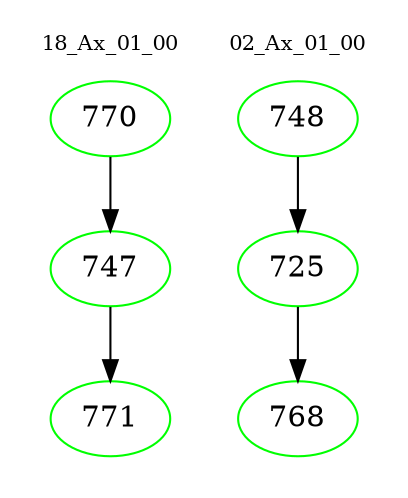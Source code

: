 digraph{
subgraph cluster_0 {
color = white
label = "18_Ax_01_00";
fontsize=10;
T0_770 [label="770", color="green"]
T0_770 -> T0_747 [color="black"]
T0_747 [label="747", color="green"]
T0_747 -> T0_771 [color="black"]
T0_771 [label="771", color="green"]
}
subgraph cluster_1 {
color = white
label = "02_Ax_01_00";
fontsize=10;
T1_748 [label="748", color="green"]
T1_748 -> T1_725 [color="black"]
T1_725 [label="725", color="green"]
T1_725 -> T1_768 [color="black"]
T1_768 [label="768", color="green"]
}
}
